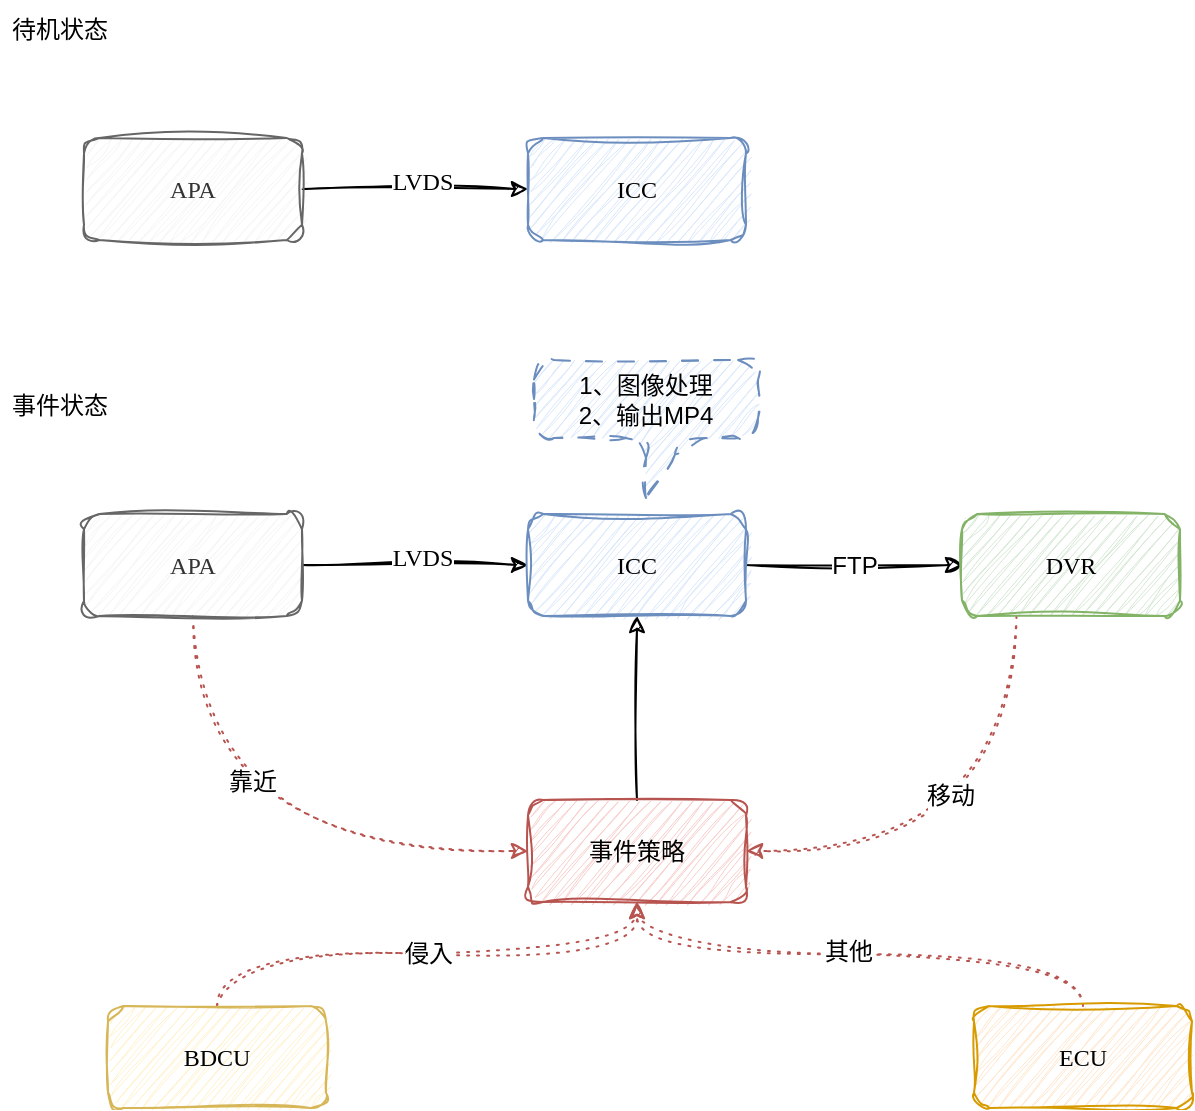 <mxfile version="21.7.2" type="github">
  <diagram name="第 1 页" id="FeDAz2yLDvK6xiYRFFCP">
    <mxGraphModel dx="1050" dy="638" grid="0" gridSize="10" guides="1" tooltips="1" connect="1" arrows="1" fold="1" page="0" pageScale="1" pageWidth="827" pageHeight="1169" math="0" shadow="0">
      <root>
        <mxCell id="0" />
        <mxCell id="1" parent="0" />
        <mxCell id="WCTlzMXXT-KYrttnkhmQ-1" value="待机状态" style="text;html=1;strokeColor=none;fillColor=none;align=center;verticalAlign=middle;whiteSpace=wrap;rounded=0;fontFamily=Comic Sans MS;" vertex="1" parent="1">
          <mxGeometry x="17" y="141" width="60" height="30" as="geometry" />
        </mxCell>
        <mxCell id="WCTlzMXXT-KYrttnkhmQ-4" style="edgeStyle=orthogonalEdgeStyle;rounded=0;orthogonalLoop=1;jettySize=auto;html=1;exitX=1;exitY=0.5;exitDx=0;exitDy=0;fontFamily=Comic Sans MS;fontSize=12;fontColor=default;sketch=1;curveFitting=1;jiggle=2;" edge="1" parent="1" source="WCTlzMXXT-KYrttnkhmQ-2" target="WCTlzMXXT-KYrttnkhmQ-3">
          <mxGeometry relative="1" as="geometry" />
        </mxCell>
        <mxCell id="WCTlzMXXT-KYrttnkhmQ-5" value="LVDS" style="edgeLabel;html=1;align=center;verticalAlign=middle;resizable=0;points=[];fontSize=12;fontFamily=Comic Sans MS;fontColor=default;" vertex="1" connectable="0" parent="WCTlzMXXT-KYrttnkhmQ-4">
          <mxGeometry x="0.062" y="5" relative="1" as="geometry">
            <mxPoint y="1" as="offset" />
          </mxGeometry>
        </mxCell>
        <mxCell id="WCTlzMXXT-KYrttnkhmQ-2" value="APA" style="rounded=1;whiteSpace=wrap;html=1;sketch=1;curveFitting=1;jiggle=2;fillColor=#f5f5f5;fontColor=#333333;strokeColor=#666666;fontFamily=Comic Sans MS;" vertex="1" parent="1">
          <mxGeometry x="59" y="210" width="109" height="51" as="geometry" />
        </mxCell>
        <mxCell id="WCTlzMXXT-KYrttnkhmQ-3" value="ICC" style="rounded=1;whiteSpace=wrap;html=1;sketch=1;curveFitting=1;jiggle=2;fillColor=#dae8fc;strokeColor=#6c8ebf;fontFamily=Comic Sans MS;" vertex="1" parent="1">
          <mxGeometry x="281" y="210" width="109" height="51" as="geometry" />
        </mxCell>
        <mxCell id="WCTlzMXXT-KYrttnkhmQ-6" value="事件状态" style="text;html=1;strokeColor=none;fillColor=none;align=center;verticalAlign=middle;whiteSpace=wrap;rounded=0;fontFamily=Comic Sans MS;" vertex="1" parent="1">
          <mxGeometry x="17" y="329" width="60" height="30" as="geometry" />
        </mxCell>
        <mxCell id="WCTlzMXXT-KYrttnkhmQ-7" style="edgeStyle=orthogonalEdgeStyle;rounded=0;orthogonalLoop=1;jettySize=auto;html=1;exitX=1;exitY=0.5;exitDx=0;exitDy=0;fontFamily=Comic Sans MS;fontSize=12;fontColor=default;sketch=1;curveFitting=1;jiggle=2;" edge="1" parent="1" source="WCTlzMXXT-KYrttnkhmQ-9" target="WCTlzMXXT-KYrttnkhmQ-10">
          <mxGeometry relative="1" as="geometry" />
        </mxCell>
        <mxCell id="WCTlzMXXT-KYrttnkhmQ-8" value="LVDS" style="edgeLabel;html=1;align=center;verticalAlign=middle;resizable=0;points=[];fontSize=12;fontFamily=Comic Sans MS;fontColor=default;" vertex="1" connectable="0" parent="WCTlzMXXT-KYrttnkhmQ-7">
          <mxGeometry x="0.062" y="5" relative="1" as="geometry">
            <mxPoint y="1" as="offset" />
          </mxGeometry>
        </mxCell>
        <mxCell id="WCTlzMXXT-KYrttnkhmQ-18" style="edgeStyle=orthogonalEdgeStyle;shape=connector;curved=1;rounded=1;sketch=1;jiggle=2;curveFitting=1;orthogonalLoop=1;jettySize=auto;html=1;exitX=0.5;exitY=1;exitDx=0;exitDy=0;entryX=0;entryY=0.5;entryDx=0;entryDy=0;labelBackgroundColor=default;strokeColor=#b85450;fontFamily=Helvetica;fontSize=12;fontColor=default;endArrow=classic;dashed=1;dashPattern=1 4;fillColor=#f8cecc;" edge="1" parent="1" source="WCTlzMXXT-KYrttnkhmQ-9" target="WCTlzMXXT-KYrttnkhmQ-11">
          <mxGeometry relative="1" as="geometry" />
        </mxCell>
        <mxCell id="WCTlzMXXT-KYrttnkhmQ-23" value="靠近" style="edgeLabel;html=1;align=center;verticalAlign=middle;resizable=0;points=[];fontSize=12;fontFamily=Helvetica;fontColor=default;" vertex="1" connectable="0" parent="WCTlzMXXT-KYrttnkhmQ-18">
          <mxGeometry x="-0.417" y="29" relative="1" as="geometry">
            <mxPoint as="offset" />
          </mxGeometry>
        </mxCell>
        <mxCell id="WCTlzMXXT-KYrttnkhmQ-9" value="APA" style="rounded=1;whiteSpace=wrap;html=1;sketch=1;curveFitting=1;jiggle=2;fillColor=#f5f5f5;fontColor=#333333;strokeColor=#666666;fontFamily=Comic Sans MS;" vertex="1" parent="1">
          <mxGeometry x="59" y="398" width="109" height="51" as="geometry" />
        </mxCell>
        <mxCell id="WCTlzMXXT-KYrttnkhmQ-14" style="edgeStyle=orthogonalEdgeStyle;shape=connector;rounded=0;sketch=1;jiggle=2;curveFitting=1;orthogonalLoop=1;jettySize=auto;html=1;exitX=1;exitY=0.5;exitDx=0;exitDy=0;entryX=0;entryY=0.5;entryDx=0;entryDy=0;labelBackgroundColor=default;strokeColor=default;fontFamily=Comic Sans MS;fontSize=12;fontColor=default;endArrow=classic;" edge="1" parent="1" source="WCTlzMXXT-KYrttnkhmQ-10" target="WCTlzMXXT-KYrttnkhmQ-13">
          <mxGeometry relative="1" as="geometry" />
        </mxCell>
        <mxCell id="WCTlzMXXT-KYrttnkhmQ-15" value="FTP" style="edgeLabel;html=1;align=center;verticalAlign=middle;resizable=0;points=[];fontSize=12;fontFamily=Helvetica;fontColor=default;" vertex="1" connectable="0" parent="WCTlzMXXT-KYrttnkhmQ-14">
          <mxGeometry x="-0.259" relative="1" as="geometry">
            <mxPoint x="14" as="offset" />
          </mxGeometry>
        </mxCell>
        <mxCell id="WCTlzMXXT-KYrttnkhmQ-10" value="ICC" style="rounded=1;whiteSpace=wrap;html=1;sketch=1;curveFitting=1;jiggle=2;fillColor=#dae8fc;strokeColor=#6c8ebf;fontFamily=Comic Sans MS;" vertex="1" parent="1">
          <mxGeometry x="281" y="398" width="109" height="51" as="geometry" />
        </mxCell>
        <mxCell id="WCTlzMXXT-KYrttnkhmQ-12" style="edgeStyle=orthogonalEdgeStyle;shape=connector;rounded=0;sketch=1;jiggle=2;curveFitting=1;orthogonalLoop=1;jettySize=auto;html=1;exitX=0.5;exitY=0;exitDx=0;exitDy=0;entryX=0.5;entryY=1;entryDx=0;entryDy=0;labelBackgroundColor=default;strokeColor=default;fontFamily=Comic Sans MS;fontSize=12;fontColor=default;endArrow=classic;" edge="1" parent="1" source="WCTlzMXXT-KYrttnkhmQ-11" target="WCTlzMXXT-KYrttnkhmQ-10">
          <mxGeometry relative="1" as="geometry" />
        </mxCell>
        <mxCell id="WCTlzMXXT-KYrttnkhmQ-11" value="事件策略" style="rounded=1;whiteSpace=wrap;html=1;sketch=1;curveFitting=1;jiggle=2;fillColor=#f8cecc;strokeColor=#b85450;fontFamily=Comic Sans MS;" vertex="1" parent="1">
          <mxGeometry x="281" y="541" width="109" height="51" as="geometry" />
        </mxCell>
        <mxCell id="WCTlzMXXT-KYrttnkhmQ-17" style="edgeStyle=orthogonalEdgeStyle;shape=connector;sketch=1;jiggle=2;curveFitting=1;orthogonalLoop=1;jettySize=auto;html=1;exitX=0.25;exitY=1;exitDx=0;exitDy=0;entryX=1;entryY=0.5;entryDx=0;entryDy=0;labelBackgroundColor=default;strokeColor=#b85450;fontFamily=Helvetica;fontSize=12;fontColor=default;endArrow=classic;curved=1;dashed=1;fillColor=#f8cecc;dashPattern=1 4;" edge="1" parent="1" source="WCTlzMXXT-KYrttnkhmQ-13" target="WCTlzMXXT-KYrttnkhmQ-11">
          <mxGeometry relative="1" as="geometry" />
        </mxCell>
        <mxCell id="WCTlzMXXT-KYrttnkhmQ-24" value="移动" style="edgeLabel;html=1;align=center;verticalAlign=middle;resizable=0;points=[];fontSize=12;fontFamily=Helvetica;fontColor=default;" vertex="1" connectable="0" parent="WCTlzMXXT-KYrttnkhmQ-17">
          <mxGeometry x="0.193" y="-29" relative="1" as="geometry">
            <mxPoint y="1" as="offset" />
          </mxGeometry>
        </mxCell>
        <mxCell id="WCTlzMXXT-KYrttnkhmQ-13" value="DVR" style="rounded=1;whiteSpace=wrap;html=1;sketch=1;curveFitting=1;jiggle=2;fillColor=#d5e8d4;strokeColor=#82b366;fontFamily=Comic Sans MS;" vertex="1" parent="1">
          <mxGeometry x="498" y="398" width="109" height="51" as="geometry" />
        </mxCell>
        <mxCell id="WCTlzMXXT-KYrttnkhmQ-16" value="1、图像处理&lt;br&gt;2、输出MP4" style="shape=callout;whiteSpace=wrap;html=1;perimeter=calloutPerimeter;rounded=1;sketch=1;jiggle=2;curveFitting=1;strokeColor=#6c8ebf;fontFamily=Helvetica;fontSize=12;fillColor=#dae8fc;dashed=1;dashPattern=8 8;" vertex="1" parent="1">
          <mxGeometry x="284" y="321" width="112" height="69" as="geometry" />
        </mxCell>
        <mxCell id="WCTlzMXXT-KYrttnkhmQ-20" value="侵入" style="edgeStyle=orthogonalEdgeStyle;shape=connector;curved=1;rounded=1;sketch=1;jiggle=2;curveFitting=1;orthogonalLoop=1;jettySize=auto;html=1;exitX=0.5;exitY=0;exitDx=0;exitDy=0;entryX=0.5;entryY=1;entryDx=0;entryDy=0;labelBackgroundColor=default;strokeColor=#b85450;fontFamily=Helvetica;fontSize=12;fontColor=default;endArrow=classic;fillColor=#f8cecc;dashed=1;dashPattern=1 4;" edge="1" parent="1" source="WCTlzMXXT-KYrttnkhmQ-19" target="WCTlzMXXT-KYrttnkhmQ-11">
          <mxGeometry relative="1" as="geometry" />
        </mxCell>
        <mxCell id="WCTlzMXXT-KYrttnkhmQ-19" value="BDCU" style="rounded=1;whiteSpace=wrap;html=1;sketch=1;curveFitting=1;jiggle=2;fillColor=#fff2cc;strokeColor=#d6b656;fontFamily=Comic Sans MS;" vertex="1" parent="1">
          <mxGeometry x="71" y="644" width="109" height="51" as="geometry" />
        </mxCell>
        <mxCell id="WCTlzMXXT-KYrttnkhmQ-22" style="edgeStyle=orthogonalEdgeStyle;shape=connector;curved=1;rounded=1;sketch=1;jiggle=2;curveFitting=1;orthogonalLoop=1;jettySize=auto;html=1;exitX=0.5;exitY=0;exitDx=0;exitDy=0;entryX=0.5;entryY=1;entryDx=0;entryDy=0;labelBackgroundColor=default;strokeColor=#b85450;fontFamily=Helvetica;fontSize=12;fontColor=default;endArrow=classic;dashed=1;dashPattern=1 4;fillColor=#f8cecc;" edge="1" parent="1" source="WCTlzMXXT-KYrttnkhmQ-21" target="WCTlzMXXT-KYrttnkhmQ-11">
          <mxGeometry relative="1" as="geometry" />
        </mxCell>
        <mxCell id="WCTlzMXXT-KYrttnkhmQ-25" value="其他" style="edgeLabel;html=1;align=center;verticalAlign=middle;resizable=0;points=[];fontSize=12;fontFamily=Helvetica;fontColor=default;" vertex="1" connectable="0" parent="WCTlzMXXT-KYrttnkhmQ-22">
          <mxGeometry x="0.044" y="-1" relative="1" as="geometry">
            <mxPoint as="offset" />
          </mxGeometry>
        </mxCell>
        <mxCell id="WCTlzMXXT-KYrttnkhmQ-21" value="ECU" style="rounded=1;whiteSpace=wrap;html=1;sketch=1;curveFitting=1;jiggle=2;fillColor=#ffe6cc;strokeColor=#d79b00;fontFamily=Comic Sans MS;" vertex="1" parent="1">
          <mxGeometry x="504" y="644" width="109" height="51" as="geometry" />
        </mxCell>
      </root>
    </mxGraphModel>
  </diagram>
</mxfile>
